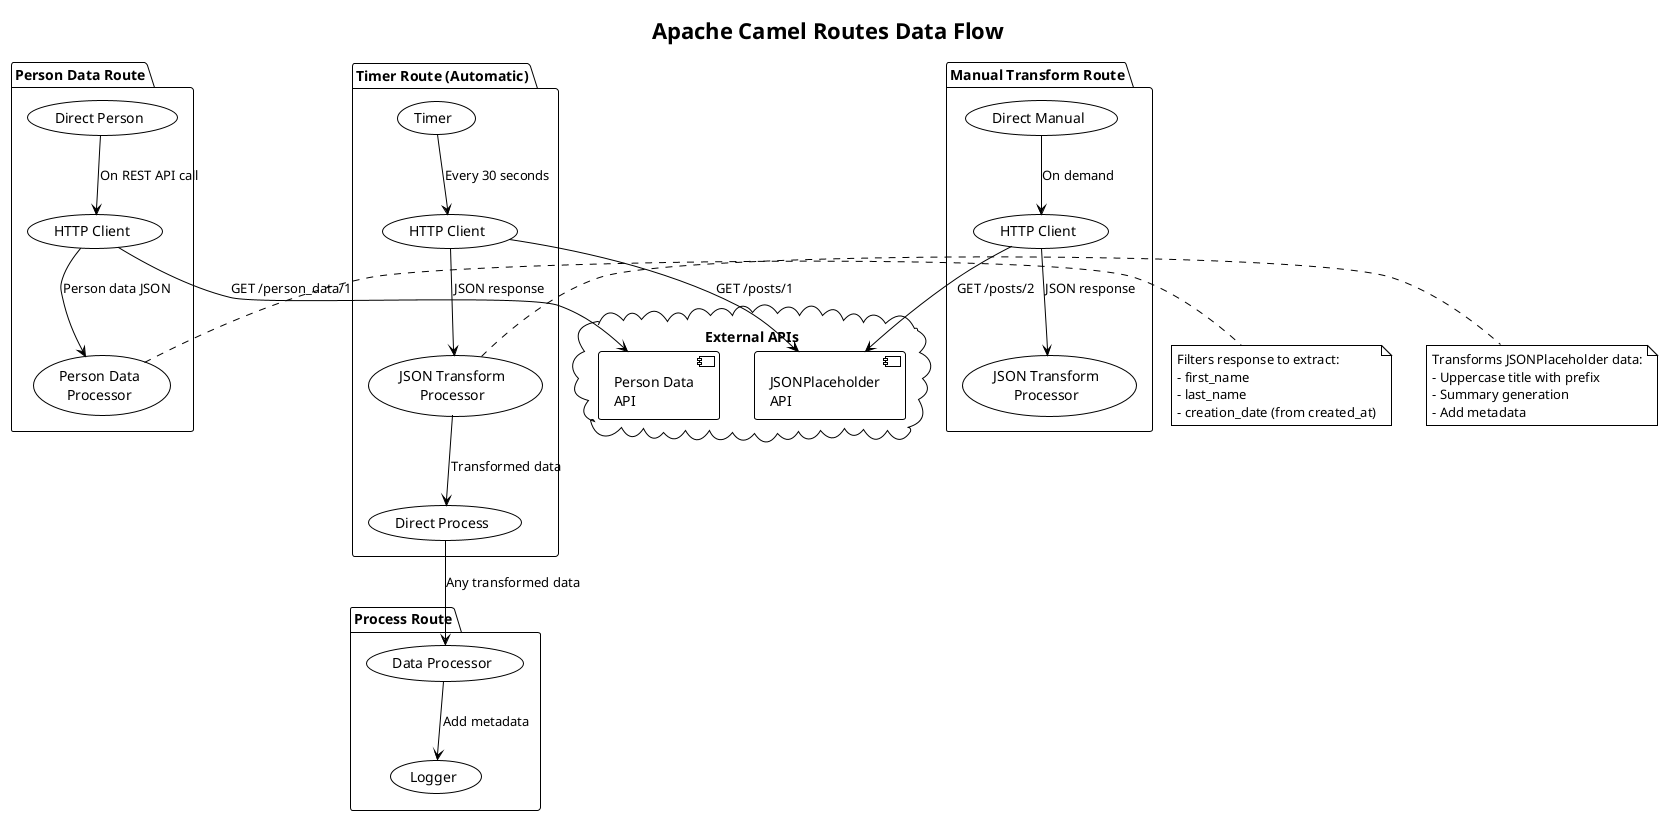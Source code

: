 @startuml camel-routes-flow
!theme plain
title Apache Camel Routes Data Flow

package "Timer Route (Automatic)" {
    (Timer) as T1
    (HTTP Client) as H1
    (JSON Transform\nProcessor) as P1
    (Direct Route) as D1
    
    T1 --> H1 : Every 30 seconds
    H1 --> P1 : JSON response
    P1 --> D1 : Transformed data
}

package "Manual Transform Route" {
    (Direct Manual) as D2
    (HTTP Client) as H2
    (JSON Transform\nProcessor) as P2
    
    D2 --> H2 : On demand
    H2 --> P2 : JSON response
}

package "Person Data Route" {
    (Direct Person) as D3
    (HTTP Client) as H3
    (Person Data\nProcessor) as P3
    
    D3 --> H3 : On REST API call
    H3 --> P3 : Person data JSON
}

package "Process Route" {
    (Direct Process) as D1
    (Data Processor) as P4
    (Logger) as L1
    
    D1 --> P4 : Any transformed data
    P4 --> L1 : Add metadata
}

cloud "External APIs" {
    [JSONPlaceholder\nAPI] as EXT1
    [Person Data\nAPI] as EXT2
}

H1 --> EXT1 : GET /posts/1
H2 --> EXT1 : GET /posts/2
H3 --> EXT2 : GET /person_data/1

note right of P3
  Filters response to extract:
  - first_name
  - last_name 
  - creation_date (from created_at)
end note

note right of P1
  Transforms JSONPlaceholder data:
  - Uppercase title with prefix
  - Summary generation
  - Add metadata
end note

@enduml
